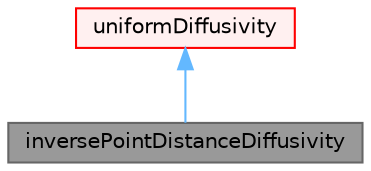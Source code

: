 digraph "inversePointDistanceDiffusivity"
{
 // LATEX_PDF_SIZE
  bgcolor="transparent";
  edge [fontname=Helvetica,fontsize=10,labelfontname=Helvetica,labelfontsize=10];
  node [fontname=Helvetica,fontsize=10,shape=box,height=0.2,width=0.4];
  Node1 [id="Node000001",label="inversePointDistanceDiffusivity",height=0.2,width=0.4,color="gray40", fillcolor="grey60", style="filled", fontcolor="black",tooltip="Inverse distance to the given patches motion diffusivity."];
  Node2 -> Node1 [id="edge1_Node000001_Node000002",dir="back",color="steelblue1",style="solid",tooltip=" "];
  Node2 [id="Node000002",label="uniformDiffusivity",height=0.2,width=0.4,color="red", fillcolor="#FFF0F0", style="filled",URL="$classFoam_1_1uniformDiffusivity.html",tooltip="Uniform uniform finite volume mesh motion diffusivity."];
}

